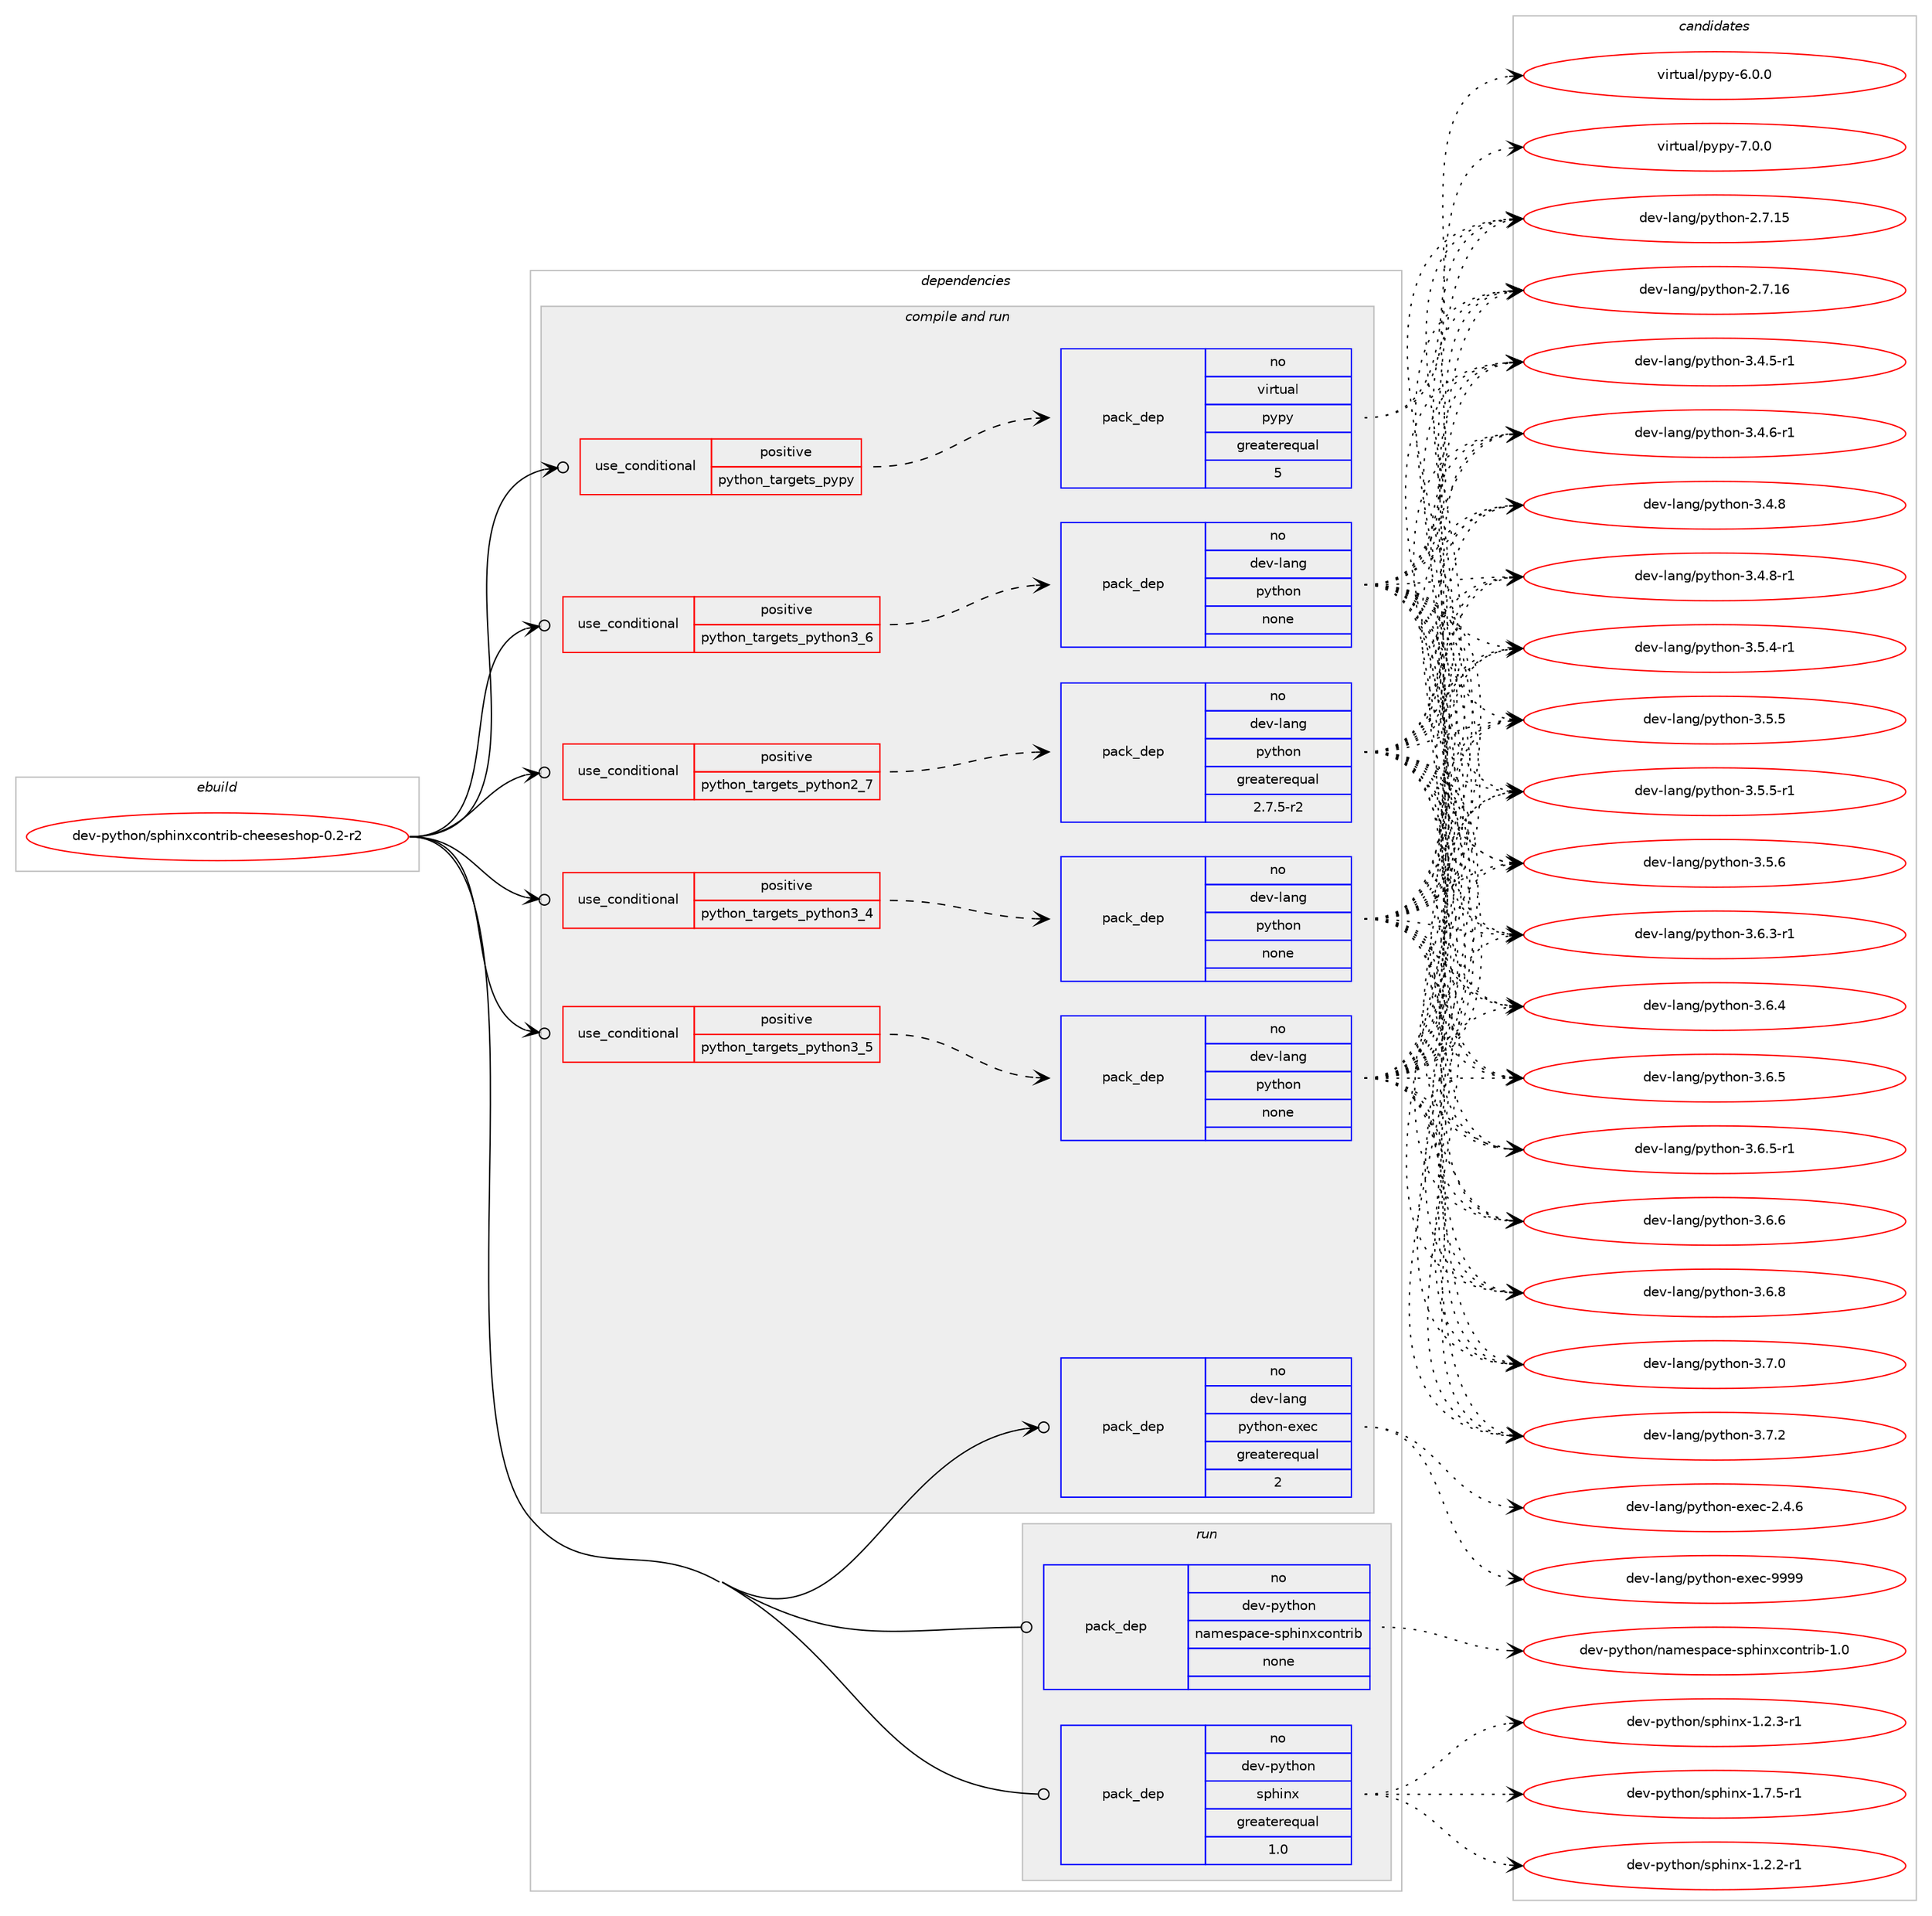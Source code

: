 digraph prolog {

# *************
# Graph options
# *************

newrank=true;
concentrate=true;
compound=true;
graph [rankdir=LR,fontname=Helvetica,fontsize=10,ranksep=1.5];#, ranksep=2.5, nodesep=0.2];
edge  [arrowhead=vee];
node  [fontname=Helvetica,fontsize=10];

# **********
# The ebuild
# **********

subgraph cluster_leftcol {
color=gray;
rank=same;
label=<<i>ebuild</i>>;
id [label="dev-python/sphinxcontrib-cheeseshop-0.2-r2", color=red, width=4, href="../dev-python/sphinxcontrib-cheeseshop-0.2-r2.svg"];
}

# ****************
# The dependencies
# ****************

subgraph cluster_midcol {
color=gray;
label=<<i>dependencies</i>>;
subgraph cluster_compile {
fillcolor="#eeeeee";
style=filled;
label=<<i>compile</i>>;
}
subgraph cluster_compileandrun {
fillcolor="#eeeeee";
style=filled;
label=<<i>compile and run</i>>;
subgraph cond384955 {
dependency1442154 [label=<<TABLE BORDER="0" CELLBORDER="1" CELLSPACING="0" CELLPADDING="4"><TR><TD ROWSPAN="3" CELLPADDING="10">use_conditional</TD></TR><TR><TD>positive</TD></TR><TR><TD>python_targets_pypy</TD></TR></TABLE>>, shape=none, color=red];
subgraph pack1033837 {
dependency1442155 [label=<<TABLE BORDER="0" CELLBORDER="1" CELLSPACING="0" CELLPADDING="4" WIDTH="220"><TR><TD ROWSPAN="6" CELLPADDING="30">pack_dep</TD></TR><TR><TD WIDTH="110">no</TD></TR><TR><TD>virtual</TD></TR><TR><TD>pypy</TD></TR><TR><TD>greaterequal</TD></TR><TR><TD>5</TD></TR></TABLE>>, shape=none, color=blue];
}
dependency1442154:e -> dependency1442155:w [weight=20,style="dashed",arrowhead="vee"];
}
id:e -> dependency1442154:w [weight=20,style="solid",arrowhead="odotvee"];
subgraph cond384956 {
dependency1442156 [label=<<TABLE BORDER="0" CELLBORDER="1" CELLSPACING="0" CELLPADDING="4"><TR><TD ROWSPAN="3" CELLPADDING="10">use_conditional</TD></TR><TR><TD>positive</TD></TR><TR><TD>python_targets_python2_7</TD></TR></TABLE>>, shape=none, color=red];
subgraph pack1033838 {
dependency1442157 [label=<<TABLE BORDER="0" CELLBORDER="1" CELLSPACING="0" CELLPADDING="4" WIDTH="220"><TR><TD ROWSPAN="6" CELLPADDING="30">pack_dep</TD></TR><TR><TD WIDTH="110">no</TD></TR><TR><TD>dev-lang</TD></TR><TR><TD>python</TD></TR><TR><TD>greaterequal</TD></TR><TR><TD>2.7.5-r2</TD></TR></TABLE>>, shape=none, color=blue];
}
dependency1442156:e -> dependency1442157:w [weight=20,style="dashed",arrowhead="vee"];
}
id:e -> dependency1442156:w [weight=20,style="solid",arrowhead="odotvee"];
subgraph cond384957 {
dependency1442158 [label=<<TABLE BORDER="0" CELLBORDER="1" CELLSPACING="0" CELLPADDING="4"><TR><TD ROWSPAN="3" CELLPADDING="10">use_conditional</TD></TR><TR><TD>positive</TD></TR><TR><TD>python_targets_python3_4</TD></TR></TABLE>>, shape=none, color=red];
subgraph pack1033839 {
dependency1442159 [label=<<TABLE BORDER="0" CELLBORDER="1" CELLSPACING="0" CELLPADDING="4" WIDTH="220"><TR><TD ROWSPAN="6" CELLPADDING="30">pack_dep</TD></TR><TR><TD WIDTH="110">no</TD></TR><TR><TD>dev-lang</TD></TR><TR><TD>python</TD></TR><TR><TD>none</TD></TR><TR><TD></TD></TR></TABLE>>, shape=none, color=blue];
}
dependency1442158:e -> dependency1442159:w [weight=20,style="dashed",arrowhead="vee"];
}
id:e -> dependency1442158:w [weight=20,style="solid",arrowhead="odotvee"];
subgraph cond384958 {
dependency1442160 [label=<<TABLE BORDER="0" CELLBORDER="1" CELLSPACING="0" CELLPADDING="4"><TR><TD ROWSPAN="3" CELLPADDING="10">use_conditional</TD></TR><TR><TD>positive</TD></TR><TR><TD>python_targets_python3_5</TD></TR></TABLE>>, shape=none, color=red];
subgraph pack1033840 {
dependency1442161 [label=<<TABLE BORDER="0" CELLBORDER="1" CELLSPACING="0" CELLPADDING="4" WIDTH="220"><TR><TD ROWSPAN="6" CELLPADDING="30">pack_dep</TD></TR><TR><TD WIDTH="110">no</TD></TR><TR><TD>dev-lang</TD></TR><TR><TD>python</TD></TR><TR><TD>none</TD></TR><TR><TD></TD></TR></TABLE>>, shape=none, color=blue];
}
dependency1442160:e -> dependency1442161:w [weight=20,style="dashed",arrowhead="vee"];
}
id:e -> dependency1442160:w [weight=20,style="solid",arrowhead="odotvee"];
subgraph cond384959 {
dependency1442162 [label=<<TABLE BORDER="0" CELLBORDER="1" CELLSPACING="0" CELLPADDING="4"><TR><TD ROWSPAN="3" CELLPADDING="10">use_conditional</TD></TR><TR><TD>positive</TD></TR><TR><TD>python_targets_python3_6</TD></TR></TABLE>>, shape=none, color=red];
subgraph pack1033841 {
dependency1442163 [label=<<TABLE BORDER="0" CELLBORDER="1" CELLSPACING="0" CELLPADDING="4" WIDTH="220"><TR><TD ROWSPAN="6" CELLPADDING="30">pack_dep</TD></TR><TR><TD WIDTH="110">no</TD></TR><TR><TD>dev-lang</TD></TR><TR><TD>python</TD></TR><TR><TD>none</TD></TR><TR><TD></TD></TR></TABLE>>, shape=none, color=blue];
}
dependency1442162:e -> dependency1442163:w [weight=20,style="dashed",arrowhead="vee"];
}
id:e -> dependency1442162:w [weight=20,style="solid",arrowhead="odotvee"];
subgraph pack1033842 {
dependency1442164 [label=<<TABLE BORDER="0" CELLBORDER="1" CELLSPACING="0" CELLPADDING="4" WIDTH="220"><TR><TD ROWSPAN="6" CELLPADDING="30">pack_dep</TD></TR><TR><TD WIDTH="110">no</TD></TR><TR><TD>dev-lang</TD></TR><TR><TD>python-exec</TD></TR><TR><TD>greaterequal</TD></TR><TR><TD>2</TD></TR></TABLE>>, shape=none, color=blue];
}
id:e -> dependency1442164:w [weight=20,style="solid",arrowhead="odotvee"];
}
subgraph cluster_run {
fillcolor="#eeeeee";
style=filled;
label=<<i>run</i>>;
subgraph pack1033843 {
dependency1442165 [label=<<TABLE BORDER="0" CELLBORDER="1" CELLSPACING="0" CELLPADDING="4" WIDTH="220"><TR><TD ROWSPAN="6" CELLPADDING="30">pack_dep</TD></TR><TR><TD WIDTH="110">no</TD></TR><TR><TD>dev-python</TD></TR><TR><TD>namespace-sphinxcontrib</TD></TR><TR><TD>none</TD></TR><TR><TD></TD></TR></TABLE>>, shape=none, color=blue];
}
id:e -> dependency1442165:w [weight=20,style="solid",arrowhead="odot"];
subgraph pack1033844 {
dependency1442166 [label=<<TABLE BORDER="0" CELLBORDER="1" CELLSPACING="0" CELLPADDING="4" WIDTH="220"><TR><TD ROWSPAN="6" CELLPADDING="30">pack_dep</TD></TR><TR><TD WIDTH="110">no</TD></TR><TR><TD>dev-python</TD></TR><TR><TD>sphinx</TD></TR><TR><TD>greaterequal</TD></TR><TR><TD>1.0</TD></TR></TABLE>>, shape=none, color=blue];
}
id:e -> dependency1442166:w [weight=20,style="solid",arrowhead="odot"];
}
}

# **************
# The candidates
# **************

subgraph cluster_choices {
rank=same;
color=gray;
label=<<i>candidates</i>>;

subgraph choice1033837 {
color=black;
nodesep=1;
choice1181051141161179710847112121112121455446484648 [label="virtual/pypy-6.0.0", color=red, width=4,href="../virtual/pypy-6.0.0.svg"];
choice1181051141161179710847112121112121455546484648 [label="virtual/pypy-7.0.0", color=red, width=4,href="../virtual/pypy-7.0.0.svg"];
dependency1442155:e -> choice1181051141161179710847112121112121455446484648:w [style=dotted,weight="100"];
dependency1442155:e -> choice1181051141161179710847112121112121455546484648:w [style=dotted,weight="100"];
}
subgraph choice1033838 {
color=black;
nodesep=1;
choice10010111845108971101034711212111610411111045504655464953 [label="dev-lang/python-2.7.15", color=red, width=4,href="../dev-lang/python-2.7.15.svg"];
choice10010111845108971101034711212111610411111045504655464954 [label="dev-lang/python-2.7.16", color=red, width=4,href="../dev-lang/python-2.7.16.svg"];
choice1001011184510897110103471121211161041111104551465246534511449 [label="dev-lang/python-3.4.5-r1", color=red, width=4,href="../dev-lang/python-3.4.5-r1.svg"];
choice1001011184510897110103471121211161041111104551465246544511449 [label="dev-lang/python-3.4.6-r1", color=red, width=4,href="../dev-lang/python-3.4.6-r1.svg"];
choice100101118451089711010347112121116104111110455146524656 [label="dev-lang/python-3.4.8", color=red, width=4,href="../dev-lang/python-3.4.8.svg"];
choice1001011184510897110103471121211161041111104551465246564511449 [label="dev-lang/python-3.4.8-r1", color=red, width=4,href="../dev-lang/python-3.4.8-r1.svg"];
choice1001011184510897110103471121211161041111104551465346524511449 [label="dev-lang/python-3.5.4-r1", color=red, width=4,href="../dev-lang/python-3.5.4-r1.svg"];
choice100101118451089711010347112121116104111110455146534653 [label="dev-lang/python-3.5.5", color=red, width=4,href="../dev-lang/python-3.5.5.svg"];
choice1001011184510897110103471121211161041111104551465346534511449 [label="dev-lang/python-3.5.5-r1", color=red, width=4,href="../dev-lang/python-3.5.5-r1.svg"];
choice100101118451089711010347112121116104111110455146534654 [label="dev-lang/python-3.5.6", color=red, width=4,href="../dev-lang/python-3.5.6.svg"];
choice1001011184510897110103471121211161041111104551465446514511449 [label="dev-lang/python-3.6.3-r1", color=red, width=4,href="../dev-lang/python-3.6.3-r1.svg"];
choice100101118451089711010347112121116104111110455146544652 [label="dev-lang/python-3.6.4", color=red, width=4,href="../dev-lang/python-3.6.4.svg"];
choice100101118451089711010347112121116104111110455146544653 [label="dev-lang/python-3.6.5", color=red, width=4,href="../dev-lang/python-3.6.5.svg"];
choice1001011184510897110103471121211161041111104551465446534511449 [label="dev-lang/python-3.6.5-r1", color=red, width=4,href="../dev-lang/python-3.6.5-r1.svg"];
choice100101118451089711010347112121116104111110455146544654 [label="dev-lang/python-3.6.6", color=red, width=4,href="../dev-lang/python-3.6.6.svg"];
choice100101118451089711010347112121116104111110455146544656 [label="dev-lang/python-3.6.8", color=red, width=4,href="../dev-lang/python-3.6.8.svg"];
choice100101118451089711010347112121116104111110455146554648 [label="dev-lang/python-3.7.0", color=red, width=4,href="../dev-lang/python-3.7.0.svg"];
choice100101118451089711010347112121116104111110455146554650 [label="dev-lang/python-3.7.2", color=red, width=4,href="../dev-lang/python-3.7.2.svg"];
dependency1442157:e -> choice10010111845108971101034711212111610411111045504655464953:w [style=dotted,weight="100"];
dependency1442157:e -> choice10010111845108971101034711212111610411111045504655464954:w [style=dotted,weight="100"];
dependency1442157:e -> choice1001011184510897110103471121211161041111104551465246534511449:w [style=dotted,weight="100"];
dependency1442157:e -> choice1001011184510897110103471121211161041111104551465246544511449:w [style=dotted,weight="100"];
dependency1442157:e -> choice100101118451089711010347112121116104111110455146524656:w [style=dotted,weight="100"];
dependency1442157:e -> choice1001011184510897110103471121211161041111104551465246564511449:w [style=dotted,weight="100"];
dependency1442157:e -> choice1001011184510897110103471121211161041111104551465346524511449:w [style=dotted,weight="100"];
dependency1442157:e -> choice100101118451089711010347112121116104111110455146534653:w [style=dotted,weight="100"];
dependency1442157:e -> choice1001011184510897110103471121211161041111104551465346534511449:w [style=dotted,weight="100"];
dependency1442157:e -> choice100101118451089711010347112121116104111110455146534654:w [style=dotted,weight="100"];
dependency1442157:e -> choice1001011184510897110103471121211161041111104551465446514511449:w [style=dotted,weight="100"];
dependency1442157:e -> choice100101118451089711010347112121116104111110455146544652:w [style=dotted,weight="100"];
dependency1442157:e -> choice100101118451089711010347112121116104111110455146544653:w [style=dotted,weight="100"];
dependency1442157:e -> choice1001011184510897110103471121211161041111104551465446534511449:w [style=dotted,weight="100"];
dependency1442157:e -> choice100101118451089711010347112121116104111110455146544654:w [style=dotted,weight="100"];
dependency1442157:e -> choice100101118451089711010347112121116104111110455146544656:w [style=dotted,weight="100"];
dependency1442157:e -> choice100101118451089711010347112121116104111110455146554648:w [style=dotted,weight="100"];
dependency1442157:e -> choice100101118451089711010347112121116104111110455146554650:w [style=dotted,weight="100"];
}
subgraph choice1033839 {
color=black;
nodesep=1;
choice10010111845108971101034711212111610411111045504655464953 [label="dev-lang/python-2.7.15", color=red, width=4,href="../dev-lang/python-2.7.15.svg"];
choice10010111845108971101034711212111610411111045504655464954 [label="dev-lang/python-2.7.16", color=red, width=4,href="../dev-lang/python-2.7.16.svg"];
choice1001011184510897110103471121211161041111104551465246534511449 [label="dev-lang/python-3.4.5-r1", color=red, width=4,href="../dev-lang/python-3.4.5-r1.svg"];
choice1001011184510897110103471121211161041111104551465246544511449 [label="dev-lang/python-3.4.6-r1", color=red, width=4,href="../dev-lang/python-3.4.6-r1.svg"];
choice100101118451089711010347112121116104111110455146524656 [label="dev-lang/python-3.4.8", color=red, width=4,href="../dev-lang/python-3.4.8.svg"];
choice1001011184510897110103471121211161041111104551465246564511449 [label="dev-lang/python-3.4.8-r1", color=red, width=4,href="../dev-lang/python-3.4.8-r1.svg"];
choice1001011184510897110103471121211161041111104551465346524511449 [label="dev-lang/python-3.5.4-r1", color=red, width=4,href="../dev-lang/python-3.5.4-r1.svg"];
choice100101118451089711010347112121116104111110455146534653 [label="dev-lang/python-3.5.5", color=red, width=4,href="../dev-lang/python-3.5.5.svg"];
choice1001011184510897110103471121211161041111104551465346534511449 [label="dev-lang/python-3.5.5-r1", color=red, width=4,href="../dev-lang/python-3.5.5-r1.svg"];
choice100101118451089711010347112121116104111110455146534654 [label="dev-lang/python-3.5.6", color=red, width=4,href="../dev-lang/python-3.5.6.svg"];
choice1001011184510897110103471121211161041111104551465446514511449 [label="dev-lang/python-3.6.3-r1", color=red, width=4,href="../dev-lang/python-3.6.3-r1.svg"];
choice100101118451089711010347112121116104111110455146544652 [label="dev-lang/python-3.6.4", color=red, width=4,href="../dev-lang/python-3.6.4.svg"];
choice100101118451089711010347112121116104111110455146544653 [label="dev-lang/python-3.6.5", color=red, width=4,href="../dev-lang/python-3.6.5.svg"];
choice1001011184510897110103471121211161041111104551465446534511449 [label="dev-lang/python-3.6.5-r1", color=red, width=4,href="../dev-lang/python-3.6.5-r1.svg"];
choice100101118451089711010347112121116104111110455146544654 [label="dev-lang/python-3.6.6", color=red, width=4,href="../dev-lang/python-3.6.6.svg"];
choice100101118451089711010347112121116104111110455146544656 [label="dev-lang/python-3.6.8", color=red, width=4,href="../dev-lang/python-3.6.8.svg"];
choice100101118451089711010347112121116104111110455146554648 [label="dev-lang/python-3.7.0", color=red, width=4,href="../dev-lang/python-3.7.0.svg"];
choice100101118451089711010347112121116104111110455146554650 [label="dev-lang/python-3.7.2", color=red, width=4,href="../dev-lang/python-3.7.2.svg"];
dependency1442159:e -> choice10010111845108971101034711212111610411111045504655464953:w [style=dotted,weight="100"];
dependency1442159:e -> choice10010111845108971101034711212111610411111045504655464954:w [style=dotted,weight="100"];
dependency1442159:e -> choice1001011184510897110103471121211161041111104551465246534511449:w [style=dotted,weight="100"];
dependency1442159:e -> choice1001011184510897110103471121211161041111104551465246544511449:w [style=dotted,weight="100"];
dependency1442159:e -> choice100101118451089711010347112121116104111110455146524656:w [style=dotted,weight="100"];
dependency1442159:e -> choice1001011184510897110103471121211161041111104551465246564511449:w [style=dotted,weight="100"];
dependency1442159:e -> choice1001011184510897110103471121211161041111104551465346524511449:w [style=dotted,weight="100"];
dependency1442159:e -> choice100101118451089711010347112121116104111110455146534653:w [style=dotted,weight="100"];
dependency1442159:e -> choice1001011184510897110103471121211161041111104551465346534511449:w [style=dotted,weight="100"];
dependency1442159:e -> choice100101118451089711010347112121116104111110455146534654:w [style=dotted,weight="100"];
dependency1442159:e -> choice1001011184510897110103471121211161041111104551465446514511449:w [style=dotted,weight="100"];
dependency1442159:e -> choice100101118451089711010347112121116104111110455146544652:w [style=dotted,weight="100"];
dependency1442159:e -> choice100101118451089711010347112121116104111110455146544653:w [style=dotted,weight="100"];
dependency1442159:e -> choice1001011184510897110103471121211161041111104551465446534511449:w [style=dotted,weight="100"];
dependency1442159:e -> choice100101118451089711010347112121116104111110455146544654:w [style=dotted,weight="100"];
dependency1442159:e -> choice100101118451089711010347112121116104111110455146544656:w [style=dotted,weight="100"];
dependency1442159:e -> choice100101118451089711010347112121116104111110455146554648:w [style=dotted,weight="100"];
dependency1442159:e -> choice100101118451089711010347112121116104111110455146554650:w [style=dotted,weight="100"];
}
subgraph choice1033840 {
color=black;
nodesep=1;
choice10010111845108971101034711212111610411111045504655464953 [label="dev-lang/python-2.7.15", color=red, width=4,href="../dev-lang/python-2.7.15.svg"];
choice10010111845108971101034711212111610411111045504655464954 [label="dev-lang/python-2.7.16", color=red, width=4,href="../dev-lang/python-2.7.16.svg"];
choice1001011184510897110103471121211161041111104551465246534511449 [label="dev-lang/python-3.4.5-r1", color=red, width=4,href="../dev-lang/python-3.4.5-r1.svg"];
choice1001011184510897110103471121211161041111104551465246544511449 [label="dev-lang/python-3.4.6-r1", color=red, width=4,href="../dev-lang/python-3.4.6-r1.svg"];
choice100101118451089711010347112121116104111110455146524656 [label="dev-lang/python-3.4.8", color=red, width=4,href="../dev-lang/python-3.4.8.svg"];
choice1001011184510897110103471121211161041111104551465246564511449 [label="dev-lang/python-3.4.8-r1", color=red, width=4,href="../dev-lang/python-3.4.8-r1.svg"];
choice1001011184510897110103471121211161041111104551465346524511449 [label="dev-lang/python-3.5.4-r1", color=red, width=4,href="../dev-lang/python-3.5.4-r1.svg"];
choice100101118451089711010347112121116104111110455146534653 [label="dev-lang/python-3.5.5", color=red, width=4,href="../dev-lang/python-3.5.5.svg"];
choice1001011184510897110103471121211161041111104551465346534511449 [label="dev-lang/python-3.5.5-r1", color=red, width=4,href="../dev-lang/python-3.5.5-r1.svg"];
choice100101118451089711010347112121116104111110455146534654 [label="dev-lang/python-3.5.6", color=red, width=4,href="../dev-lang/python-3.5.6.svg"];
choice1001011184510897110103471121211161041111104551465446514511449 [label="dev-lang/python-3.6.3-r1", color=red, width=4,href="../dev-lang/python-3.6.3-r1.svg"];
choice100101118451089711010347112121116104111110455146544652 [label="dev-lang/python-3.6.4", color=red, width=4,href="../dev-lang/python-3.6.4.svg"];
choice100101118451089711010347112121116104111110455146544653 [label="dev-lang/python-3.6.5", color=red, width=4,href="../dev-lang/python-3.6.5.svg"];
choice1001011184510897110103471121211161041111104551465446534511449 [label="dev-lang/python-3.6.5-r1", color=red, width=4,href="../dev-lang/python-3.6.5-r1.svg"];
choice100101118451089711010347112121116104111110455146544654 [label="dev-lang/python-3.6.6", color=red, width=4,href="../dev-lang/python-3.6.6.svg"];
choice100101118451089711010347112121116104111110455146544656 [label="dev-lang/python-3.6.8", color=red, width=4,href="../dev-lang/python-3.6.8.svg"];
choice100101118451089711010347112121116104111110455146554648 [label="dev-lang/python-3.7.0", color=red, width=4,href="../dev-lang/python-3.7.0.svg"];
choice100101118451089711010347112121116104111110455146554650 [label="dev-lang/python-3.7.2", color=red, width=4,href="../dev-lang/python-3.7.2.svg"];
dependency1442161:e -> choice10010111845108971101034711212111610411111045504655464953:w [style=dotted,weight="100"];
dependency1442161:e -> choice10010111845108971101034711212111610411111045504655464954:w [style=dotted,weight="100"];
dependency1442161:e -> choice1001011184510897110103471121211161041111104551465246534511449:w [style=dotted,weight="100"];
dependency1442161:e -> choice1001011184510897110103471121211161041111104551465246544511449:w [style=dotted,weight="100"];
dependency1442161:e -> choice100101118451089711010347112121116104111110455146524656:w [style=dotted,weight="100"];
dependency1442161:e -> choice1001011184510897110103471121211161041111104551465246564511449:w [style=dotted,weight="100"];
dependency1442161:e -> choice1001011184510897110103471121211161041111104551465346524511449:w [style=dotted,weight="100"];
dependency1442161:e -> choice100101118451089711010347112121116104111110455146534653:w [style=dotted,weight="100"];
dependency1442161:e -> choice1001011184510897110103471121211161041111104551465346534511449:w [style=dotted,weight="100"];
dependency1442161:e -> choice100101118451089711010347112121116104111110455146534654:w [style=dotted,weight="100"];
dependency1442161:e -> choice1001011184510897110103471121211161041111104551465446514511449:w [style=dotted,weight="100"];
dependency1442161:e -> choice100101118451089711010347112121116104111110455146544652:w [style=dotted,weight="100"];
dependency1442161:e -> choice100101118451089711010347112121116104111110455146544653:w [style=dotted,weight="100"];
dependency1442161:e -> choice1001011184510897110103471121211161041111104551465446534511449:w [style=dotted,weight="100"];
dependency1442161:e -> choice100101118451089711010347112121116104111110455146544654:w [style=dotted,weight="100"];
dependency1442161:e -> choice100101118451089711010347112121116104111110455146544656:w [style=dotted,weight="100"];
dependency1442161:e -> choice100101118451089711010347112121116104111110455146554648:w [style=dotted,weight="100"];
dependency1442161:e -> choice100101118451089711010347112121116104111110455146554650:w [style=dotted,weight="100"];
}
subgraph choice1033841 {
color=black;
nodesep=1;
choice10010111845108971101034711212111610411111045504655464953 [label="dev-lang/python-2.7.15", color=red, width=4,href="../dev-lang/python-2.7.15.svg"];
choice10010111845108971101034711212111610411111045504655464954 [label="dev-lang/python-2.7.16", color=red, width=4,href="../dev-lang/python-2.7.16.svg"];
choice1001011184510897110103471121211161041111104551465246534511449 [label="dev-lang/python-3.4.5-r1", color=red, width=4,href="../dev-lang/python-3.4.5-r1.svg"];
choice1001011184510897110103471121211161041111104551465246544511449 [label="dev-lang/python-3.4.6-r1", color=red, width=4,href="../dev-lang/python-3.4.6-r1.svg"];
choice100101118451089711010347112121116104111110455146524656 [label="dev-lang/python-3.4.8", color=red, width=4,href="../dev-lang/python-3.4.8.svg"];
choice1001011184510897110103471121211161041111104551465246564511449 [label="dev-lang/python-3.4.8-r1", color=red, width=4,href="../dev-lang/python-3.4.8-r1.svg"];
choice1001011184510897110103471121211161041111104551465346524511449 [label="dev-lang/python-3.5.4-r1", color=red, width=4,href="../dev-lang/python-3.5.4-r1.svg"];
choice100101118451089711010347112121116104111110455146534653 [label="dev-lang/python-3.5.5", color=red, width=4,href="../dev-lang/python-3.5.5.svg"];
choice1001011184510897110103471121211161041111104551465346534511449 [label="dev-lang/python-3.5.5-r1", color=red, width=4,href="../dev-lang/python-3.5.5-r1.svg"];
choice100101118451089711010347112121116104111110455146534654 [label="dev-lang/python-3.5.6", color=red, width=4,href="../dev-lang/python-3.5.6.svg"];
choice1001011184510897110103471121211161041111104551465446514511449 [label="dev-lang/python-3.6.3-r1", color=red, width=4,href="../dev-lang/python-3.6.3-r1.svg"];
choice100101118451089711010347112121116104111110455146544652 [label="dev-lang/python-3.6.4", color=red, width=4,href="../dev-lang/python-3.6.4.svg"];
choice100101118451089711010347112121116104111110455146544653 [label="dev-lang/python-3.6.5", color=red, width=4,href="../dev-lang/python-3.6.5.svg"];
choice1001011184510897110103471121211161041111104551465446534511449 [label="dev-lang/python-3.6.5-r1", color=red, width=4,href="../dev-lang/python-3.6.5-r1.svg"];
choice100101118451089711010347112121116104111110455146544654 [label="dev-lang/python-3.6.6", color=red, width=4,href="../dev-lang/python-3.6.6.svg"];
choice100101118451089711010347112121116104111110455146544656 [label="dev-lang/python-3.6.8", color=red, width=4,href="../dev-lang/python-3.6.8.svg"];
choice100101118451089711010347112121116104111110455146554648 [label="dev-lang/python-3.7.0", color=red, width=4,href="../dev-lang/python-3.7.0.svg"];
choice100101118451089711010347112121116104111110455146554650 [label="dev-lang/python-3.7.2", color=red, width=4,href="../dev-lang/python-3.7.2.svg"];
dependency1442163:e -> choice10010111845108971101034711212111610411111045504655464953:w [style=dotted,weight="100"];
dependency1442163:e -> choice10010111845108971101034711212111610411111045504655464954:w [style=dotted,weight="100"];
dependency1442163:e -> choice1001011184510897110103471121211161041111104551465246534511449:w [style=dotted,weight="100"];
dependency1442163:e -> choice1001011184510897110103471121211161041111104551465246544511449:w [style=dotted,weight="100"];
dependency1442163:e -> choice100101118451089711010347112121116104111110455146524656:w [style=dotted,weight="100"];
dependency1442163:e -> choice1001011184510897110103471121211161041111104551465246564511449:w [style=dotted,weight="100"];
dependency1442163:e -> choice1001011184510897110103471121211161041111104551465346524511449:w [style=dotted,weight="100"];
dependency1442163:e -> choice100101118451089711010347112121116104111110455146534653:w [style=dotted,weight="100"];
dependency1442163:e -> choice1001011184510897110103471121211161041111104551465346534511449:w [style=dotted,weight="100"];
dependency1442163:e -> choice100101118451089711010347112121116104111110455146534654:w [style=dotted,weight="100"];
dependency1442163:e -> choice1001011184510897110103471121211161041111104551465446514511449:w [style=dotted,weight="100"];
dependency1442163:e -> choice100101118451089711010347112121116104111110455146544652:w [style=dotted,weight="100"];
dependency1442163:e -> choice100101118451089711010347112121116104111110455146544653:w [style=dotted,weight="100"];
dependency1442163:e -> choice1001011184510897110103471121211161041111104551465446534511449:w [style=dotted,weight="100"];
dependency1442163:e -> choice100101118451089711010347112121116104111110455146544654:w [style=dotted,weight="100"];
dependency1442163:e -> choice100101118451089711010347112121116104111110455146544656:w [style=dotted,weight="100"];
dependency1442163:e -> choice100101118451089711010347112121116104111110455146554648:w [style=dotted,weight="100"];
dependency1442163:e -> choice100101118451089711010347112121116104111110455146554650:w [style=dotted,weight="100"];
}
subgraph choice1033842 {
color=black;
nodesep=1;
choice1001011184510897110103471121211161041111104510112010199455046524654 [label="dev-lang/python-exec-2.4.6", color=red, width=4,href="../dev-lang/python-exec-2.4.6.svg"];
choice10010111845108971101034711212111610411111045101120101994557575757 [label="dev-lang/python-exec-9999", color=red, width=4,href="../dev-lang/python-exec-9999.svg"];
dependency1442164:e -> choice1001011184510897110103471121211161041111104510112010199455046524654:w [style=dotted,weight="100"];
dependency1442164:e -> choice10010111845108971101034711212111610411111045101120101994557575757:w [style=dotted,weight="100"];
}
subgraph choice1033843 {
color=black;
nodesep=1;
choice100101118451121211161041111104711097109101115112979910145115112104105110120991111101161141059845494648 [label="dev-python/namespace-sphinxcontrib-1.0", color=red, width=4,href="../dev-python/namespace-sphinxcontrib-1.0.svg"];
dependency1442165:e -> choice100101118451121211161041111104711097109101115112979910145115112104105110120991111101161141059845494648:w [style=dotted,weight="100"];
}
subgraph choice1033844 {
color=black;
nodesep=1;
choice10010111845112121116104111110471151121041051101204549465046504511449 [label="dev-python/sphinx-1.2.2-r1", color=red, width=4,href="../dev-python/sphinx-1.2.2-r1.svg"];
choice10010111845112121116104111110471151121041051101204549465046514511449 [label="dev-python/sphinx-1.2.3-r1", color=red, width=4,href="../dev-python/sphinx-1.2.3-r1.svg"];
choice10010111845112121116104111110471151121041051101204549465546534511449 [label="dev-python/sphinx-1.7.5-r1", color=red, width=4,href="../dev-python/sphinx-1.7.5-r1.svg"];
dependency1442166:e -> choice10010111845112121116104111110471151121041051101204549465046504511449:w [style=dotted,weight="100"];
dependency1442166:e -> choice10010111845112121116104111110471151121041051101204549465046514511449:w [style=dotted,weight="100"];
dependency1442166:e -> choice10010111845112121116104111110471151121041051101204549465546534511449:w [style=dotted,weight="100"];
}
}

}

